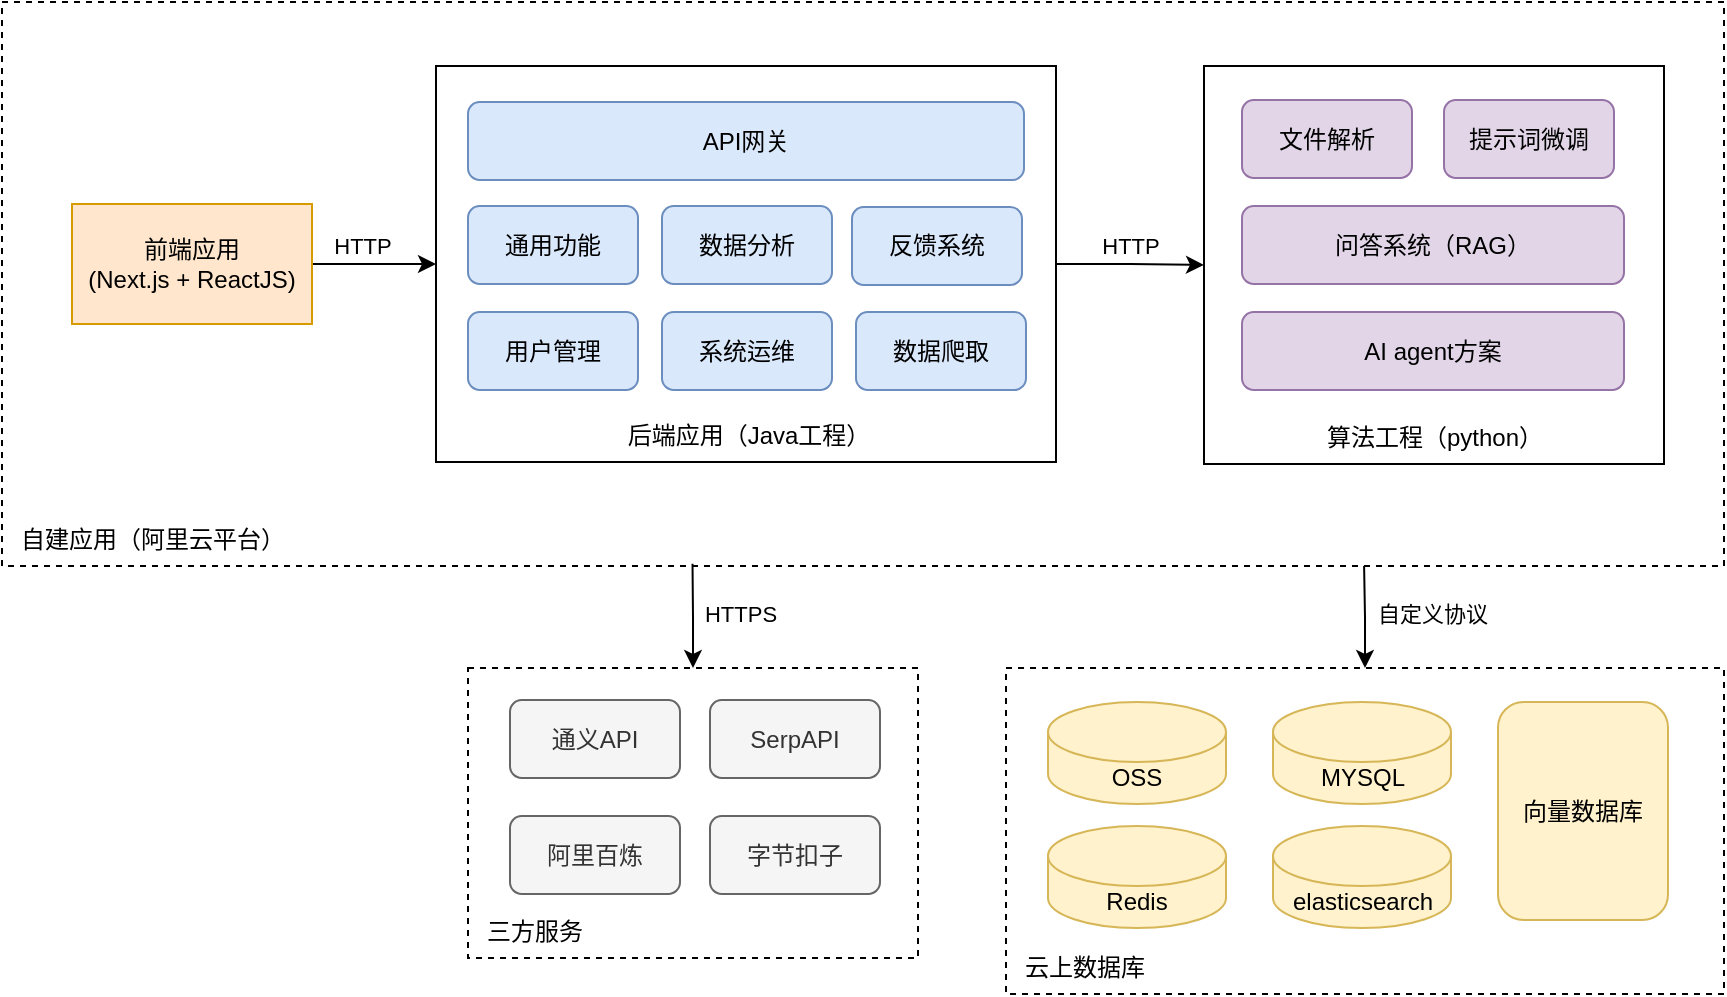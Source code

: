 <mxfile version="24.7.14">
  <diagram name="第 1 页" id="hJ5FUNvZlha01u_AHyTy">
    <mxGraphModel dx="1814" dy="665" grid="0" gridSize="10" guides="1" tooltips="1" connect="1" arrows="1" fold="1" page="0" pageScale="1" pageWidth="827" pageHeight="1169" math="0" shadow="0">
      <root>
        <mxCell id="0" />
        <mxCell id="1" parent="0" />
        <mxCell id="S-5pP42RtsHk4LP7wpHk-35" value="" style="rounded=0;whiteSpace=wrap;html=1;dashed=1;" vertex="1" parent="1">
          <mxGeometry x="141" y="462" width="225" height="145" as="geometry" />
        </mxCell>
        <mxCell id="S-5pP42RtsHk4LP7wpHk-29" value="" style="rounded=0;whiteSpace=wrap;html=1;dashed=1;" vertex="1" parent="1">
          <mxGeometry x="410" y="462" width="359" height="163" as="geometry" />
        </mxCell>
        <mxCell id="S-5pP42RtsHk4LP7wpHk-22" value="" style="rounded=0;whiteSpace=wrap;html=1;dashed=1;" vertex="1" parent="1">
          <mxGeometry x="-92" y="129" width="861" height="282" as="geometry" />
        </mxCell>
        <mxCell id="S-5pP42RtsHk4LP7wpHk-17" value="" style="rounded=0;whiteSpace=wrap;html=1;" vertex="1" parent="1">
          <mxGeometry x="509" y="161" width="230" height="199" as="geometry" />
        </mxCell>
        <mxCell id="S-5pP42RtsHk4LP7wpHk-20" style="edgeStyle=orthogonalEdgeStyle;rounded=0;orthogonalLoop=1;jettySize=auto;html=1;entryX=0;entryY=0.5;entryDx=0;entryDy=0;" edge="1" parent="1" source="S-5pP42RtsHk4LP7wpHk-12" target="S-5pP42RtsHk4LP7wpHk-17">
          <mxGeometry relative="1" as="geometry" />
        </mxCell>
        <mxCell id="S-5pP42RtsHk4LP7wpHk-41" value="HTTP" style="edgeLabel;html=1;align=center;verticalAlign=middle;resizable=0;points=[];" vertex="1" connectable="0" parent="S-5pP42RtsHk4LP7wpHk-20">
          <mxGeometry x="-0.007" relative="1" as="geometry">
            <mxPoint y="-9" as="offset" />
          </mxGeometry>
        </mxCell>
        <mxCell id="S-5pP42RtsHk4LP7wpHk-12" value="" style="rounded=0;whiteSpace=wrap;html=1;" vertex="1" parent="1">
          <mxGeometry x="125" y="161" width="310" height="198" as="geometry" />
        </mxCell>
        <mxCell id="S-5pP42RtsHk4LP7wpHk-21" style="edgeStyle=orthogonalEdgeStyle;rounded=0;orthogonalLoop=1;jettySize=auto;html=1;" edge="1" parent="1" source="S-5pP42RtsHk4LP7wpHk-1" target="S-5pP42RtsHk4LP7wpHk-12">
          <mxGeometry relative="1" as="geometry" />
        </mxCell>
        <mxCell id="S-5pP42RtsHk4LP7wpHk-40" value="HTTP" style="edgeLabel;html=1;align=center;verticalAlign=middle;resizable=0;points=[];" vertex="1" connectable="0" parent="S-5pP42RtsHk4LP7wpHk-21">
          <mxGeometry x="-0.258" y="-1" relative="1" as="geometry">
            <mxPoint x="2" y="-10" as="offset" />
          </mxGeometry>
        </mxCell>
        <mxCell id="S-5pP42RtsHk4LP7wpHk-1" value="前端应用&lt;div&gt;(Next.js + ReactJS)&lt;/div&gt;" style="rounded=0;whiteSpace=wrap;html=1;fillColor=#ffe6cc;strokeColor=#d79b00;" vertex="1" parent="1">
          <mxGeometry x="-57" y="230" width="120" height="60" as="geometry" />
        </mxCell>
        <mxCell id="S-5pP42RtsHk4LP7wpHk-3" value="API网关" style="rounded=1;whiteSpace=wrap;html=1;fillColor=#dae8fc;strokeColor=#6c8ebf;" vertex="1" parent="1">
          <mxGeometry x="141" y="179" width="278" height="39" as="geometry" />
        </mxCell>
        <mxCell id="S-5pP42RtsHk4LP7wpHk-6" value="通用功能" style="rounded=1;whiteSpace=wrap;html=1;fillColor=#dae8fc;strokeColor=#6c8ebf;" vertex="1" parent="1">
          <mxGeometry x="141" y="231" width="85" height="39" as="geometry" />
        </mxCell>
        <mxCell id="S-5pP42RtsHk4LP7wpHk-7" value="数据分析" style="rounded=1;whiteSpace=wrap;html=1;fillColor=#dae8fc;strokeColor=#6c8ebf;" vertex="1" parent="1">
          <mxGeometry x="238" y="231" width="85" height="39" as="geometry" />
        </mxCell>
        <mxCell id="S-5pP42RtsHk4LP7wpHk-8" value="反馈系统" style="rounded=1;whiteSpace=wrap;html=1;fillColor=#dae8fc;strokeColor=#6c8ebf;" vertex="1" parent="1">
          <mxGeometry x="333" y="231.5" width="85" height="39" as="geometry" />
        </mxCell>
        <mxCell id="S-5pP42RtsHk4LP7wpHk-9" value="用户管理" style="rounded=1;whiteSpace=wrap;html=1;fillColor=#dae8fc;strokeColor=#6c8ebf;" vertex="1" parent="1">
          <mxGeometry x="141" y="284" width="85" height="39" as="geometry" />
        </mxCell>
        <mxCell id="S-5pP42RtsHk4LP7wpHk-10" value="系统运维" style="rounded=1;whiteSpace=wrap;html=1;fillColor=#dae8fc;strokeColor=#6c8ebf;" vertex="1" parent="1">
          <mxGeometry x="238" y="284" width="85" height="39" as="geometry" />
        </mxCell>
        <mxCell id="S-5pP42RtsHk4LP7wpHk-11" value="数据爬取" style="rounded=1;whiteSpace=wrap;html=1;fillColor=#dae8fc;strokeColor=#6c8ebf;" vertex="1" parent="1">
          <mxGeometry x="335" y="284" width="85" height="39" as="geometry" />
        </mxCell>
        <mxCell id="S-5pP42RtsHk4LP7wpHk-13" value="文件解析" style="rounded=1;whiteSpace=wrap;html=1;fillColor=#e1d5e7;strokeColor=#9673a6;" vertex="1" parent="1">
          <mxGeometry x="528" y="178" width="85" height="39" as="geometry" />
        </mxCell>
        <mxCell id="S-5pP42RtsHk4LP7wpHk-14" value="提示词微调" style="rounded=1;whiteSpace=wrap;html=1;fillColor=#e1d5e7;strokeColor=#9673a6;" vertex="1" parent="1">
          <mxGeometry x="629" y="178" width="85" height="39" as="geometry" />
        </mxCell>
        <mxCell id="S-5pP42RtsHk4LP7wpHk-15" value="问答系统（RAG）" style="rounded=1;whiteSpace=wrap;html=1;fillColor=#e1d5e7;strokeColor=#9673a6;" vertex="1" parent="1">
          <mxGeometry x="528" y="231" width="191" height="39" as="geometry" />
        </mxCell>
        <mxCell id="S-5pP42RtsHk4LP7wpHk-16" value="AI agent方案" style="rounded=1;whiteSpace=wrap;html=1;fillColor=#e1d5e7;strokeColor=#9673a6;" vertex="1" parent="1">
          <mxGeometry x="528" y="284" width="191" height="39" as="geometry" />
        </mxCell>
        <mxCell id="S-5pP42RtsHk4LP7wpHk-18" value="算法工程（python）" style="text;html=1;align=center;verticalAlign=middle;resizable=0;points=[];autosize=1;strokeColor=none;fillColor=none;" vertex="1" parent="1">
          <mxGeometry x="560.5" y="334" width="126" height="26" as="geometry" />
        </mxCell>
        <mxCell id="S-5pP42RtsHk4LP7wpHk-19" value="后端应用（Java工程）" style="text;html=1;align=center;verticalAlign=middle;resizable=0;points=[];autosize=1;strokeColor=none;fillColor=none;" vertex="1" parent="1">
          <mxGeometry x="211" y="333" width="139" height="26" as="geometry" />
        </mxCell>
        <mxCell id="S-5pP42RtsHk4LP7wpHk-23" value="自建应用（阿里云平台）" style="text;html=1;align=center;verticalAlign=middle;resizable=0;points=[];autosize=1;strokeColor=none;fillColor=none;" vertex="1" parent="1">
          <mxGeometry x="-92" y="385" width="150" height="26" as="geometry" />
        </mxCell>
        <mxCell id="S-5pP42RtsHk4LP7wpHk-24" value="OSS" style="shape=cylinder3;whiteSpace=wrap;html=1;boundedLbl=1;backgroundOutline=1;size=15;fillColor=#fff2cc;strokeColor=#d6b656;" vertex="1" parent="1">
          <mxGeometry x="431" y="479" width="89" height="51" as="geometry" />
        </mxCell>
        <mxCell id="S-5pP42RtsHk4LP7wpHk-25" value="MYSQL" style="shape=cylinder3;whiteSpace=wrap;html=1;boundedLbl=1;backgroundOutline=1;size=15;fillColor=#fff2cc;strokeColor=#d6b656;" vertex="1" parent="1">
          <mxGeometry x="543.5" y="479" width="89" height="51" as="geometry" />
        </mxCell>
        <mxCell id="S-5pP42RtsHk4LP7wpHk-26" value="Redis" style="shape=cylinder3;whiteSpace=wrap;html=1;boundedLbl=1;backgroundOutline=1;size=15;fillColor=#fff2cc;strokeColor=#d6b656;" vertex="1" parent="1">
          <mxGeometry x="431" y="541" width="89" height="51" as="geometry" />
        </mxCell>
        <mxCell id="S-5pP42RtsHk4LP7wpHk-27" value="elasticsearch" style="shape=cylinder3;whiteSpace=wrap;html=1;boundedLbl=1;backgroundOutline=1;size=15;fillColor=#fff2cc;strokeColor=#d6b656;" vertex="1" parent="1">
          <mxGeometry x="543.5" y="541" width="89" height="51" as="geometry" />
        </mxCell>
        <mxCell id="S-5pP42RtsHk4LP7wpHk-28" value="向量数据库" style="rounded=1;whiteSpace=wrap;html=1;fillColor=#fff2cc;strokeColor=#d6b656;" vertex="1" parent="1">
          <mxGeometry x="656" y="479" width="85" height="109" as="geometry" />
        </mxCell>
        <mxCell id="S-5pP42RtsHk4LP7wpHk-30" value="云上数据库" style="text;html=1;align=center;verticalAlign=middle;resizable=0;points=[];autosize=1;strokeColor=none;fillColor=none;" vertex="1" parent="1">
          <mxGeometry x="410" y="599" width="78" height="26" as="geometry" />
        </mxCell>
        <mxCell id="S-5pP42RtsHk4LP7wpHk-31" value="通义API" style="rounded=1;whiteSpace=wrap;html=1;fillColor=#f5f5f5;fontColor=#333333;strokeColor=#666666;" vertex="1" parent="1">
          <mxGeometry x="162" y="478" width="85" height="39" as="geometry" />
        </mxCell>
        <mxCell id="S-5pP42RtsHk4LP7wpHk-32" value="SerpAPI" style="rounded=1;whiteSpace=wrap;html=1;fillColor=#f5f5f5;fontColor=#333333;strokeColor=#666666;" vertex="1" parent="1">
          <mxGeometry x="262" y="478" width="85" height="39" as="geometry" />
        </mxCell>
        <mxCell id="S-5pP42RtsHk4LP7wpHk-33" value="阿里百炼" style="rounded=1;whiteSpace=wrap;html=1;fillColor=#f5f5f5;fontColor=#333333;strokeColor=#666666;" vertex="1" parent="1">
          <mxGeometry x="162" y="536" width="85" height="39" as="geometry" />
        </mxCell>
        <mxCell id="S-5pP42RtsHk4LP7wpHk-34" value="字节扣子" style="rounded=1;whiteSpace=wrap;html=1;fillColor=#f5f5f5;fontColor=#333333;strokeColor=#666666;" vertex="1" parent="1">
          <mxGeometry x="262" y="536" width="85" height="39" as="geometry" />
        </mxCell>
        <mxCell id="S-5pP42RtsHk4LP7wpHk-36" value="三方服务" style="text;html=1;align=center;verticalAlign=middle;resizable=0;points=[];autosize=1;strokeColor=none;fillColor=none;" vertex="1" parent="1">
          <mxGeometry x="141" y="581" width="66" height="26" as="geometry" />
        </mxCell>
        <mxCell id="S-5pP42RtsHk4LP7wpHk-38" style="edgeStyle=orthogonalEdgeStyle;rounded=0;orthogonalLoop=1;jettySize=auto;html=1;entryX=0.401;entryY=0.996;entryDx=0;entryDy=0;entryPerimeter=0;endArrow=none;endFill=0;startArrow=classic;startFill=1;" edge="1" parent="1" source="S-5pP42RtsHk4LP7wpHk-35" target="S-5pP42RtsHk4LP7wpHk-22">
          <mxGeometry relative="1" as="geometry" />
        </mxCell>
        <mxCell id="S-5pP42RtsHk4LP7wpHk-42" value="HTTPS" style="edgeLabel;html=1;align=center;verticalAlign=middle;resizable=0;points=[];" vertex="1" connectable="0" parent="S-5pP42RtsHk4LP7wpHk-38">
          <mxGeometry x="-0.025" relative="1" as="geometry">
            <mxPoint x="23" y="-2" as="offset" />
          </mxGeometry>
        </mxCell>
        <mxCell id="S-5pP42RtsHk4LP7wpHk-39" style="edgeStyle=orthogonalEdgeStyle;rounded=0;orthogonalLoop=1;jettySize=auto;html=1;entryX=0.791;entryY=1;entryDx=0;entryDy=0;entryPerimeter=0;endArrow=none;endFill=0;startArrow=classic;startFill=1;" edge="1" parent="1" source="S-5pP42RtsHk4LP7wpHk-29" target="S-5pP42RtsHk4LP7wpHk-22">
          <mxGeometry relative="1" as="geometry" />
        </mxCell>
        <mxCell id="S-5pP42RtsHk4LP7wpHk-43" value="自定义协议" style="edgeLabel;html=1;align=center;verticalAlign=middle;resizable=0;points=[];" vertex="1" connectable="0" parent="S-5pP42RtsHk4LP7wpHk-39">
          <mxGeometry x="0.105" y="-3" relative="1" as="geometry">
            <mxPoint x="31" y="1" as="offset" />
          </mxGeometry>
        </mxCell>
      </root>
    </mxGraphModel>
  </diagram>
</mxfile>
